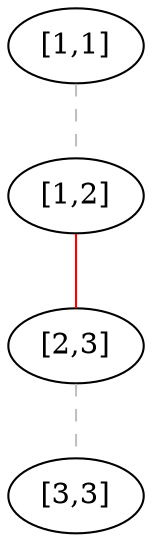 graph G {
  a [label="[1,1]"]
  b [label="[1,2]"]
  c [label="[2,3]"]
  d [label="[3,3]"]

  a -- b [color=gray, style=dashed]
  b -- c [color=red]
  c -- d [color=gray, style=dashed]
}
